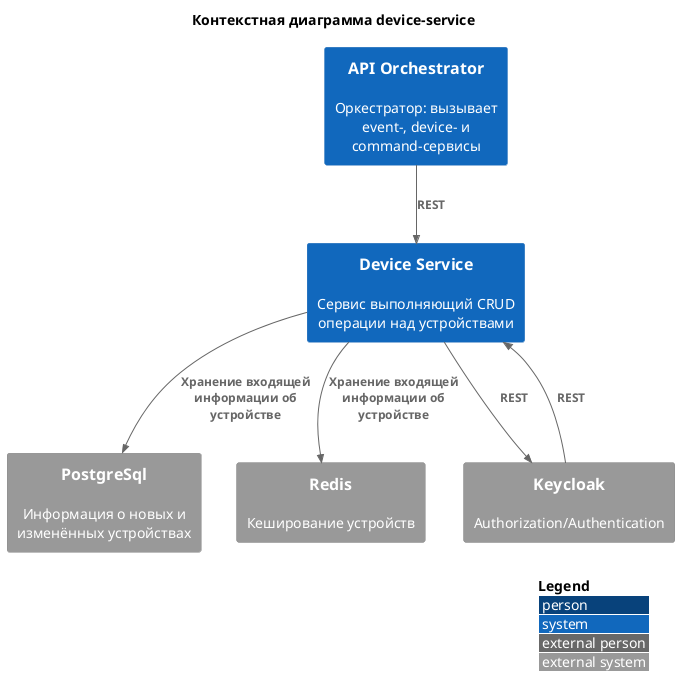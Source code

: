 @startuml
!include <C4/C4_Context.puml>
!include <office/Users/user.puml>

LAYOUT_WITH_LEGEND()

title Контекстная диаграмма device-service

System(API_Orchestrator , API Orchestrator,  "Оркестратор: вызывает event-, device- и command-сервисы")
System(Device, Device Service, "Сервис выполняющий CRUD операции над устройствами")
System_Ext(PostgreSQL, PostgreSql, "Информация о новых и изменённых устройствах")
System_Ext(Redis, "Redis", "Кеширование устройств")
System_Ext(Keycloak,  "Keycloak", "Authorization/Authentication")


Rel(API_Orchestrator, Device, "REST")
Rel(Device, Keycloak, "REST")
Rel(Keycloak, Device, "REST")
Rel(Device, PostgreSQL, "Хранение входящей информации об устройстве")
Rel(Device, Redis, "Хранение входящей информации об устройстве")

@enduml